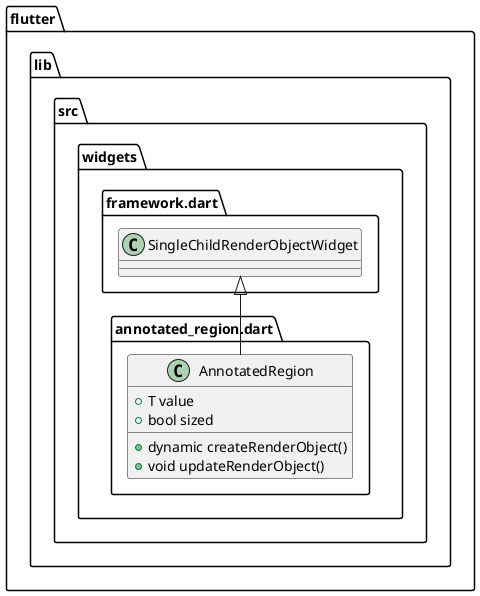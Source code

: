@startuml
set namespaceSeparator ::

class "flutter::lib::src::widgets::annotated_region.dart::AnnotatedRegion" {
  +T value
  +bool sized
  +dynamic createRenderObject()
  +void updateRenderObject()
}

"flutter::lib::src::widgets::framework.dart::SingleChildRenderObjectWidget" <|-- "flutter::lib::src::widgets::annotated_region.dart::AnnotatedRegion"


@enduml